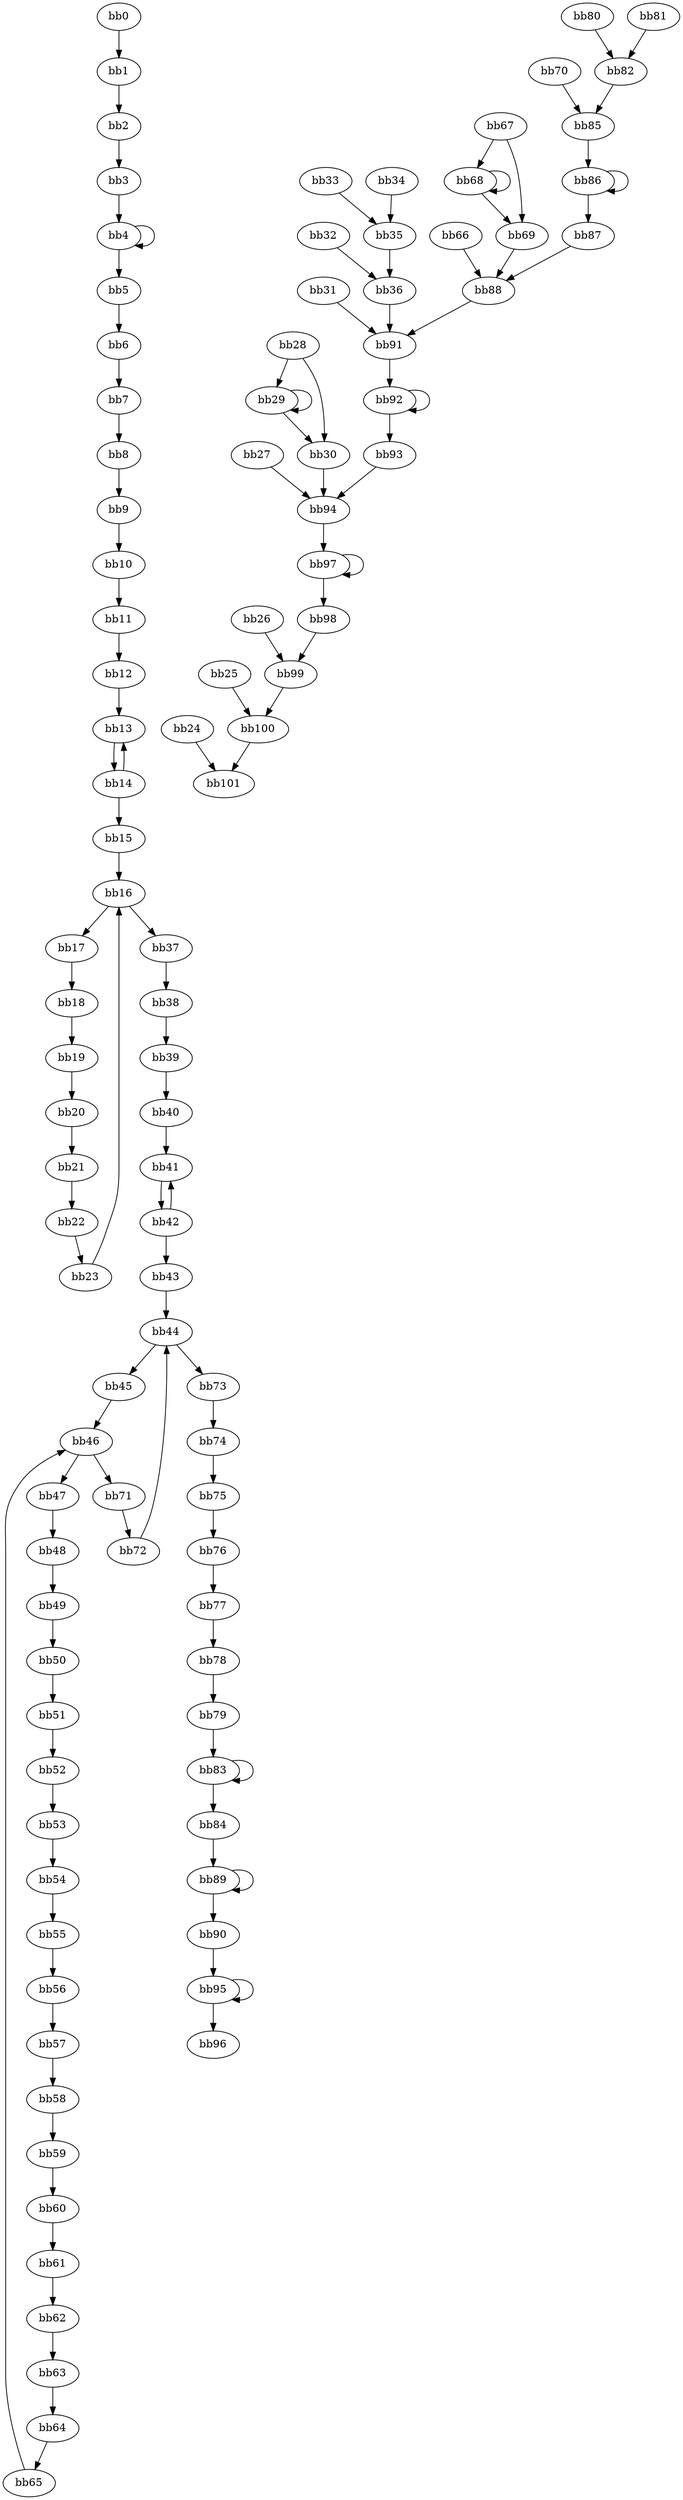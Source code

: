 digraph cfg {
v0 [label = "bb0"];
v1 [label = "bb1"];
v2 [label = "bb2"];
v3 [label = "bb3"];
v4 [label = "bb4"];
v5 [label = "bb5"];
v6 [label = "bb6"];
v7 [label = "bb7"];
v8 [label = "bb8"];
v9 [label = "bb9"];
v10 [label = "bb10"];
v11 [label = "bb11"];
v12 [label = "bb12"];
v13 [label = "bb13"];
v14 [label = "bb14"];
v15 [label = "bb15"];
v16 [label = "bb16"];
v17 [label = "bb17"];
v18 [label = "bb18"];
v19 [label = "bb19"];
v20 [label = "bb20"];
v21 [label = "bb21"];
v22 [label = "bb22"];
v23 [label = "bb23"];
v24 [label = "bb24"];
v25 [label = "bb25"];
v26 [label = "bb26"];
v27 [label = "bb27"];
v28 [label = "bb28"];
v29 [label = "bb29"];
v30 [label = "bb30"];
v31 [label = "bb31"];
v32 [label = "bb32"];
v33 [label = "bb33"];
v34 [label = "bb34"];
v35 [label = "bb35"];
v36 [label = "bb36"];
v37 [label = "bb37"];
v38 [label = "bb38"];
v39 [label = "bb39"];
v40 [label = "bb40"];
v41 [label = "bb41"];
v42 [label = "bb42"];
v43 [label = "bb43"];
v44 [label = "bb44"];
v45 [label = "bb45"];
v46 [label = "bb46"];
v47 [label = "bb47"];
v48 [label = "bb48"];
v49 [label = "bb49"];
v50 [label = "bb50"];
v51 [label = "bb51"];
v52 [label = "bb52"];
v53 [label = "bb53"];
v54 [label = "bb54"];
v55 [label = "bb55"];
v56 [label = "bb56"];
v57 [label = "bb57"];
v58 [label = "bb58"];
v59 [label = "bb59"];
v60 [label = "bb60"];
v61 [label = "bb61"];
v62 [label = "bb62"];
v63 [label = "bb63"];
v64 [label = "bb64"];
v65 [label = "bb65"];
v66 [label = "bb66"];
v67 [label = "bb67"];
v68 [label = "bb68"];
v69 [label = "bb69"];
v70 [label = "bb70"];
v71 [label = "bb71"];
v72 [label = "bb72"];
v73 [label = "bb73"];
v74 [label = "bb74"];
v75 [label = "bb75"];
v76 [label = "bb76"];
v77 [label = "bb77"];
v78 [label = "bb78"];
v79 [label = "bb79"];
v80 [label = "bb80"];
v81 [label = "bb81"];
v82 [label = "bb82"];
v83 [label = "bb83"];
v84 [label = "bb84"];
v85 [label = "bb85"];
v86 [label = "bb86"];
v87 [label = "bb87"];
v88 [label = "bb88"];
v89 [label = "bb89"];
v90 [label = "bb90"];
v91 [label = "bb91"];
v92 [label = "bb92"];
v93 [label = "bb93"];
v94 [label = "bb94"];
v95 [label = "bb95"];
v96 [label = "bb96"];
v97 [label = "bb97"];
v98 [label = "bb98"];
v99 [label = "bb99"];
v100 [label = "bb100"];
v101 [label = "bb101"];
v0 -> v1;
v1 -> v2;
v2 -> v3;
v3 -> v4;
v4 -> v5;
v4 -> v4;
v5 -> v6;
v6 -> v7;
v7 -> v8;
v8 -> v9;
v9 -> v10;
v10 -> v11;
v11 -> v12;
v12 -> v13;
v13 -> v14;
v14 -> v15;
v14 -> v13;
v15 -> v16;
v16 -> v17;
v16 -> v37;
v17 -> v18;
v18 -> v19;
v19 -> v20;
v20 -> v21;
v21 -> v22;
v22 -> v23;
v23 -> v16;
v24 -> v101;
v25 -> v100;
v26 -> v99;
v27 -> v94;
v28 -> v30;
v28 -> v29;
v29 -> v30;
v29 -> v29;
v30 -> v94;
v31 -> v91;
v32 -> v36;
v33 -> v35;
v34 -> v35;
v35 -> v36;
v36 -> v91;
v37 -> v38;
v38 -> v39;
v39 -> v40;
v40 -> v41;
v41 -> v42;
v42 -> v43;
v42 -> v41;
v43 -> v44;
v44 -> v45;
v44 -> v73;
v45 -> v46;
v46 -> v47;
v46 -> v71;
v47 -> v48;
v48 -> v49;
v49 -> v50;
v50 -> v51;
v51 -> v52;
v52 -> v53;
v53 -> v54;
v54 -> v55;
v55 -> v56;
v56 -> v57;
v57 -> v58;
v58 -> v59;
v59 -> v60;
v60 -> v61;
v61 -> v62;
v62 -> v63;
v63 -> v64;
v64 -> v65;
v65 -> v46;
v66 -> v88;
v67 -> v69;
v67 -> v68;
v68 -> v69;
v68 -> v68;
v69 -> v88;
v70 -> v85;
v71 -> v72;
v72 -> v44;
v73 -> v74;
v74 -> v75;
v75 -> v76;
v76 -> v77;
v77 -> v78;
v78 -> v79;
v79 -> v83;
v80 -> v82;
v81 -> v82;
v82 -> v85;
v83 -> v84;
v83 -> v83;
v84 -> v89;
v85 -> v86;
v86 -> v87;
v86 -> v86;
v87 -> v88;
v88 -> v91;
v89 -> v90;
v89 -> v89;
v90 -> v95;
v91 -> v92;
v92 -> v93;
v92 -> v92;
v93 -> v94;
v94 -> v97;
v95 -> v96;
v95 -> v95;
v97 -> v98;
v97 -> v97;
v98 -> v99;
v99 -> v100;
v100 -> v101;
}
